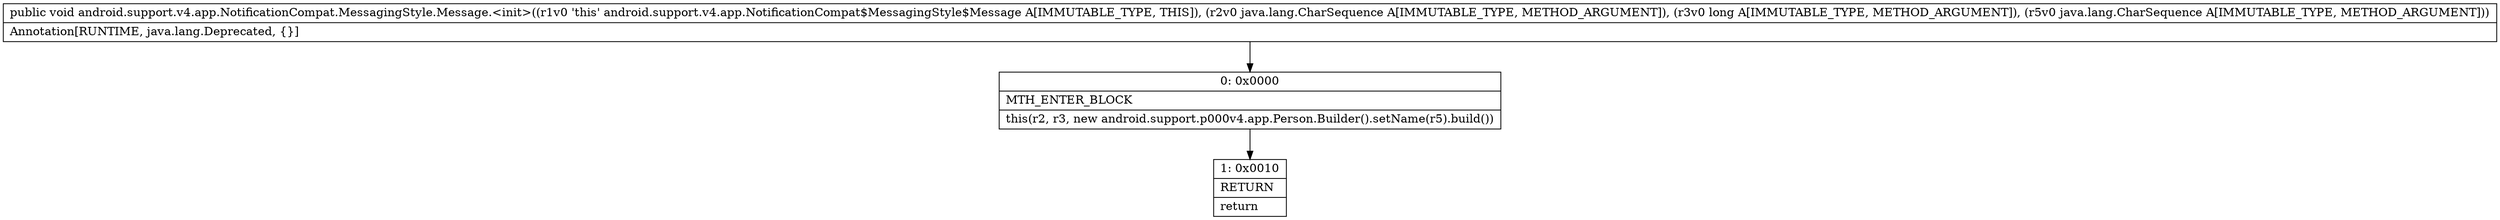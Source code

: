 digraph "CFG forandroid.support.v4.app.NotificationCompat.MessagingStyle.Message.\<init\>(Ljava\/lang\/CharSequence;JLjava\/lang\/CharSequence;)V" {
Node_0 [shape=record,label="{0\:\ 0x0000|MTH_ENTER_BLOCK\l|this(r2, r3, new android.support.p000v4.app.Person.Builder().setName(r5).build())\l}"];
Node_1 [shape=record,label="{1\:\ 0x0010|RETURN\l|return\l}"];
MethodNode[shape=record,label="{public void android.support.v4.app.NotificationCompat.MessagingStyle.Message.\<init\>((r1v0 'this' android.support.v4.app.NotificationCompat$MessagingStyle$Message A[IMMUTABLE_TYPE, THIS]), (r2v0 java.lang.CharSequence A[IMMUTABLE_TYPE, METHOD_ARGUMENT]), (r3v0 long A[IMMUTABLE_TYPE, METHOD_ARGUMENT]), (r5v0 java.lang.CharSequence A[IMMUTABLE_TYPE, METHOD_ARGUMENT]))  | Annotation[RUNTIME, java.lang.Deprecated, \{\}]\l}"];
MethodNode -> Node_0;
Node_0 -> Node_1;
}

